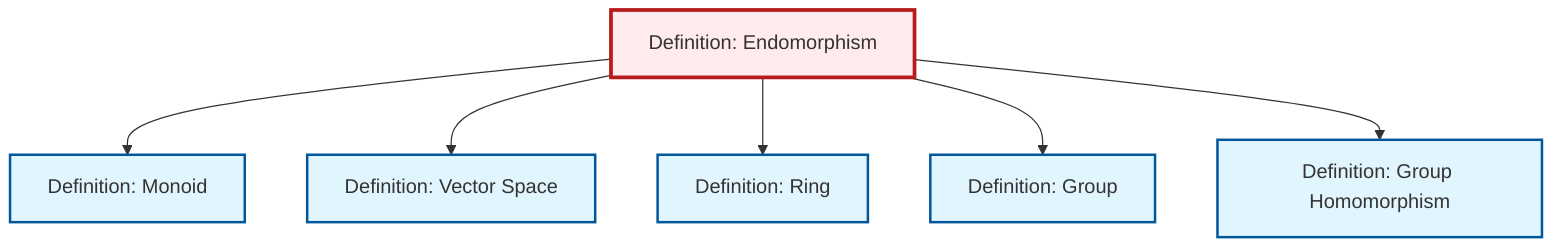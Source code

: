 graph TD
    classDef definition fill:#e1f5fe,stroke:#01579b,stroke-width:2px
    classDef theorem fill:#f3e5f5,stroke:#4a148c,stroke-width:2px
    classDef axiom fill:#fff3e0,stroke:#e65100,stroke-width:2px
    classDef example fill:#e8f5e9,stroke:#1b5e20,stroke-width:2px
    classDef current fill:#ffebee,stroke:#b71c1c,stroke-width:3px
    def-group["Definition: Group"]:::definition
    def-vector-space["Definition: Vector Space"]:::definition
    def-monoid["Definition: Monoid"]:::definition
    def-homomorphism["Definition: Group Homomorphism"]:::definition
    def-endomorphism["Definition: Endomorphism"]:::definition
    def-ring["Definition: Ring"]:::definition
    def-endomorphism --> def-monoid
    def-endomorphism --> def-vector-space
    def-endomorphism --> def-ring
    def-endomorphism --> def-group
    def-endomorphism --> def-homomorphism
    class def-endomorphism current